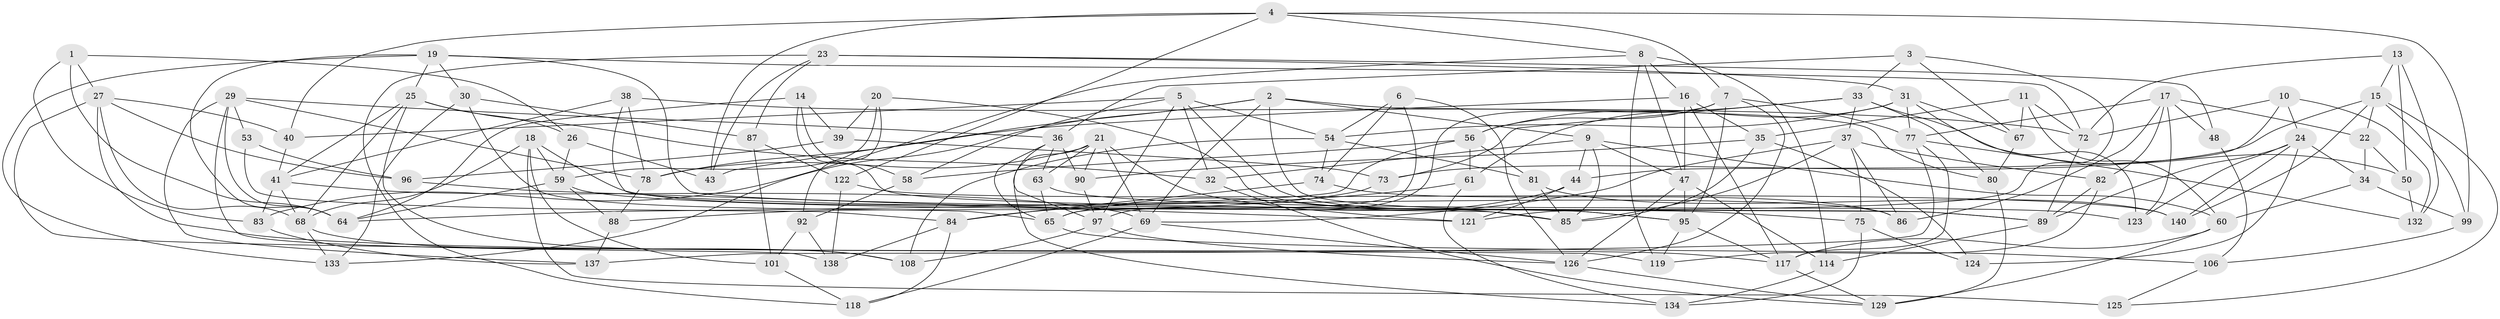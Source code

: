 // Generated by graph-tools (version 1.1) at 2025/24/03/03/25 07:24:22]
// undirected, 99 vertices, 235 edges
graph export_dot {
graph [start="1"]
  node [color=gray90,style=filled];
  1;
  2 [super="+42"];
  3;
  4 [super="+131"];
  5 [super="+103"];
  6;
  7 [super="+66"];
  8 [super="+115"];
  9 [super="+12"];
  10;
  11;
  13;
  14;
  15 [super="+55"];
  16 [super="+52"];
  17 [super="+93"];
  18 [super="+142"];
  19 [super="+109"];
  20;
  21 [super="+128"];
  22;
  23 [super="+94"];
  24 [super="+45"];
  25 [super="+51"];
  26;
  27 [super="+28"];
  29 [super="+57"];
  30;
  31 [super="+139"];
  32;
  33 [super="+46"];
  34;
  35 [super="+49"];
  36 [super="+70"];
  37 [super="+76"];
  38;
  39;
  40;
  41 [super="+100"];
  43;
  44;
  47 [super="+107"];
  48;
  50;
  53;
  54 [super="+62"];
  56 [super="+116"];
  58;
  59 [super="+141"];
  60 [super="+79"];
  61;
  63;
  64 [super="+113"];
  65 [super="+102"];
  67;
  68 [super="+71"];
  69 [super="+135"];
  72 [super="+112"];
  73;
  74;
  75;
  77 [super="+110"];
  78 [super="+104"];
  80;
  81;
  82;
  83;
  84 [super="+91"];
  85 [super="+98"];
  86;
  87;
  88;
  89 [super="+120"];
  90;
  92;
  95 [super="+111"];
  96;
  97 [super="+105"];
  99;
  101;
  106;
  108;
  114;
  117 [super="+127"];
  118;
  119;
  121;
  122;
  123;
  124;
  125;
  126 [super="+130"];
  129 [super="+136"];
  132;
  133;
  134;
  137;
  138;
  140;
  1 -- 26;
  1 -- 83;
  1 -- 64;
  1 -- 27;
  2 -- 133;
  2 -- 80;
  2 -- 43;
  2 -- 95;
  2 -- 9;
  2 -- 69;
  3 -- 33;
  3 -- 121;
  3 -- 36;
  3 -- 67;
  4 -- 7;
  4 -- 99;
  4 -- 8;
  4 -- 40;
  4 -- 122;
  4 -- 43;
  5 -- 58;
  5 -- 95;
  5 -- 97;
  5 -- 32;
  5 -- 40;
  5 -- 54;
  6 -- 54;
  6 -- 74;
  6 -- 65;
  6 -- 126;
  7 -- 56;
  7 -- 77;
  7 -- 95;
  7 -- 97;
  7 -- 126;
  8 -- 114;
  8 -- 16;
  8 -- 47;
  8 -- 83;
  8 -- 119;
  9 -- 85;
  9 -- 44;
  9 -- 60;
  9 -- 32;
  9 -- 47;
  10 -- 44;
  10 -- 132;
  10 -- 24;
  10 -- 72;
  11 -- 72;
  11 -- 60;
  11 -- 67;
  11 -- 35;
  13 -- 50;
  13 -- 15;
  13 -- 72;
  13 -- 132;
  14 -- 58;
  14 -- 39;
  14 -- 64;
  14 -- 89;
  15 -- 140;
  15 -- 125;
  15 -- 73;
  15 -- 99;
  15 -- 22;
  16 -- 117;
  16 -- 35;
  16 -- 78 [weight=2];
  16 -- 47;
  17 -- 22;
  17 -- 77;
  17 -- 86;
  17 -- 48;
  17 -- 82;
  17 -- 123;
  18 -- 125 [weight=2];
  18 -- 59;
  18 -- 68;
  18 -- 101;
  18 -- 86;
  19 -- 30;
  19 -- 64;
  19 -- 89;
  19 -- 72;
  19 -- 25;
  19 -- 133;
  20 -- 85;
  20 -- 92;
  20 -- 39;
  20 -- 59;
  21 -- 78;
  21 -- 90;
  21 -- 121;
  21 -- 134;
  21 -- 63;
  21 -- 69;
  22 -- 34;
  22 -- 50;
  23 -- 118;
  23 -- 43;
  23 -- 48 [weight=2];
  23 -- 87;
  23 -- 31;
  24 -- 89;
  24 -- 123;
  24 -- 140;
  24 -- 34;
  24 -- 124;
  25 -- 32;
  25 -- 108;
  25 -- 41;
  25 -- 26;
  25 -- 68;
  26 -- 59;
  26 -- 43;
  27 -- 40;
  27 -- 68;
  27 -- 96;
  27 -- 117;
  27 -- 119;
  29 -- 138;
  29 -- 137;
  29 -- 64;
  29 -- 53;
  29 -- 36;
  29 -- 78;
  30 -- 65;
  30 -- 133;
  30 -- 87;
  31 -- 67;
  31 -- 123;
  31 -- 77;
  31 -- 61;
  31 -- 54;
  32 -- 129;
  33 -- 80;
  33 -- 50;
  33 -- 73;
  33 -- 37;
  33 -- 56;
  34 -- 99;
  34 -- 60;
  35 -- 124 [weight=2];
  35 -- 85;
  35 -- 90;
  36 -- 90;
  36 -- 63;
  36 -- 65;
  36 -- 97;
  37 -- 86;
  37 -- 82;
  37 -- 75;
  37 -- 85;
  37 -- 69;
  38 -- 85;
  38 -- 72;
  38 -- 78;
  38 -- 41;
  39 -- 73;
  39 -- 96;
  40 -- 41;
  41 -- 83;
  41 -- 68;
  41 -- 69;
  44 -- 121;
  44 -- 65;
  47 -- 114;
  47 -- 95;
  47 -- 126;
  48 -- 106;
  50 -- 132;
  53 -- 96;
  53 -- 84 [weight=2];
  54 -- 74;
  54 -- 81;
  54 -- 108;
  56 -- 64;
  56 -- 81;
  56 -- 61;
  56 -- 58;
  58 -- 92;
  59 -- 64;
  59 -- 88;
  59 -- 75;
  60 -- 129 [weight=2];
  60 -- 117;
  61 -- 134;
  61 -- 84;
  63 -- 123;
  63 -- 65;
  65 -- 106;
  67 -- 80;
  68 -- 108;
  68 -- 133;
  69 -- 118;
  69 -- 126;
  72 -- 89;
  73 -- 88;
  74 -- 86;
  74 -- 84;
  75 -- 134;
  75 -- 124;
  77 -- 132;
  77 -- 137;
  77 -- 117;
  78 -- 88;
  80 -- 129;
  81 -- 140;
  81 -- 85;
  82 -- 89;
  82 -- 119;
  83 -- 137;
  84 -- 118;
  84 -- 138;
  87 -- 122;
  87 -- 101;
  88 -- 137;
  89 -- 114;
  90 -- 97;
  92 -- 138;
  92 -- 101;
  95 -- 119;
  95 -- 117;
  96 -- 121;
  97 -- 108;
  97 -- 126;
  99 -- 106;
  101 -- 118;
  106 -- 125;
  114 -- 134;
  117 -- 129;
  122 -- 138;
  122 -- 140;
  126 -- 129;
}
